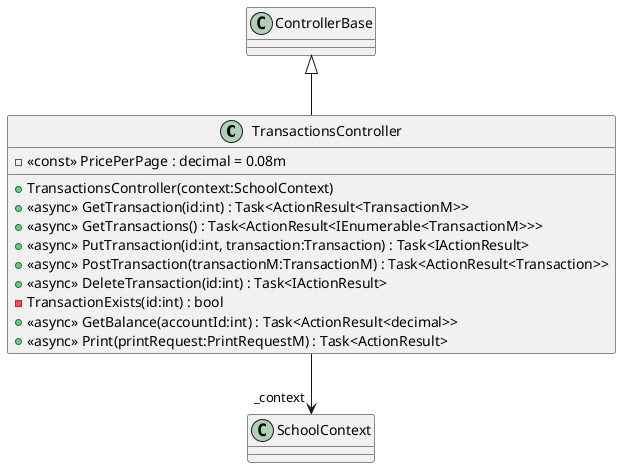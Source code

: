 @startuml
class TransactionsController {
    - <<const>> PricePerPage : decimal = 0.08m
    + TransactionsController(context:SchoolContext)
    + <<async>> GetTransaction(id:int) : Task<ActionResult<TransactionM>>
    + <<async>> GetTransactions() : Task<ActionResult<IEnumerable<TransactionM>>>
    + <<async>> PutTransaction(id:int, transaction:Transaction) : Task<IActionResult>
    + <<async>> PostTransaction(transactionM:TransactionM) : Task<ActionResult<Transaction>>
    + <<async>> DeleteTransaction(id:int) : Task<IActionResult>
    - TransactionExists(id:int) : bool
    + <<async>> GetBalance(accountId:int) : Task<ActionResult<decimal>>
    + <<async>> Print(printRequest:PrintRequestM) : Task<ActionResult>
}
ControllerBase <|-- TransactionsController
TransactionsController --> "_context" SchoolContext
@enduml
